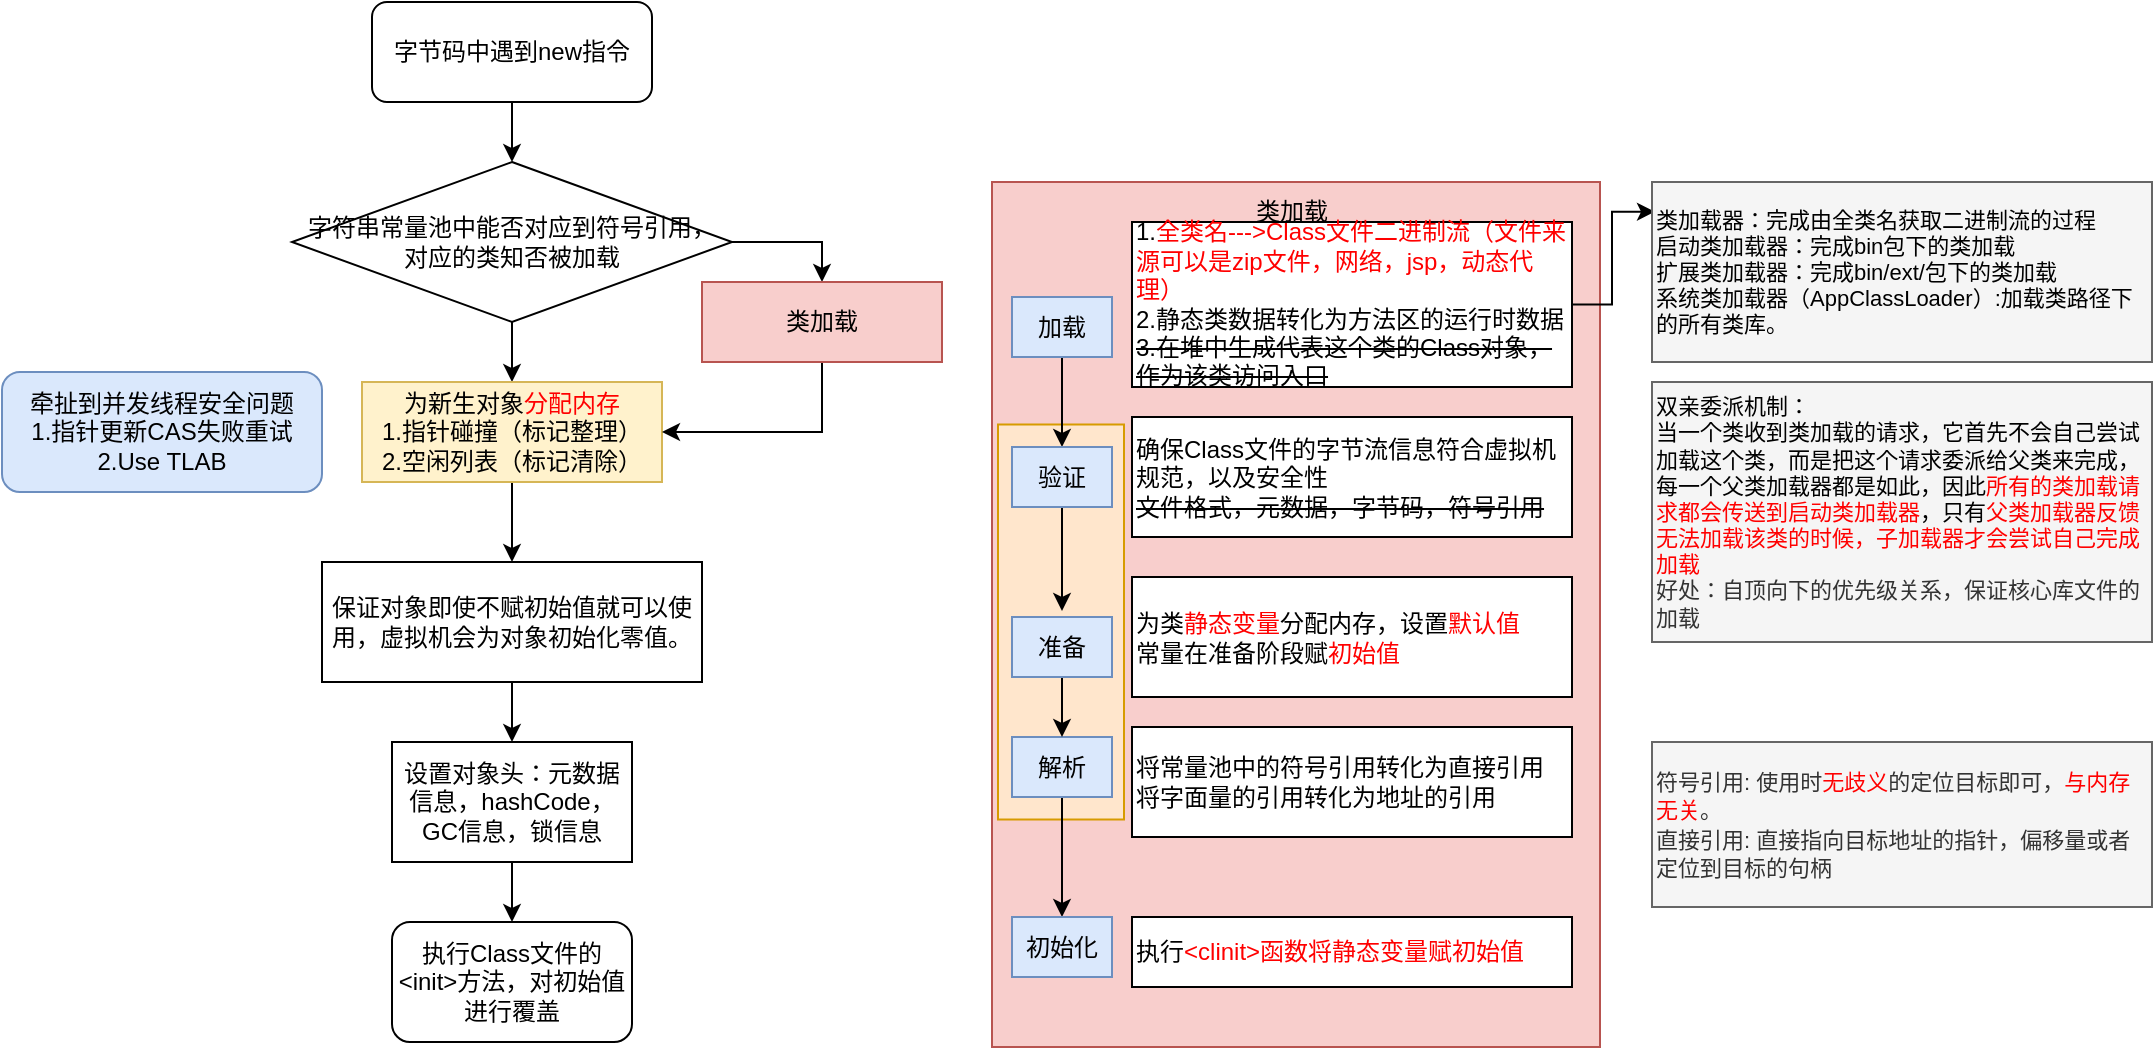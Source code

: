 <mxfile version="17.4.4" type="github">
  <diagram id="YeLT6GVh3PedhH0xsYGV" name="Page-1">
    <mxGraphModel dx="813" dy="454" grid="1" gridSize="10" guides="1" tooltips="1" connect="1" arrows="1" fold="1" page="1" pageScale="1" pageWidth="850" pageHeight="1100" math="0" shadow="0">
      <root>
        <mxCell id="0" />
        <mxCell id="1" parent="0" />
        <mxCell id="Psn35w7AXA0jimtYUnMg-16" value="" style="rounded=0;whiteSpace=wrap;html=1;fontSize=12;fillColor=#f8cecc;strokeColor=#b85450;" parent="1" vertex="1">
          <mxGeometry x="570" y="150" width="304" height="432.5" as="geometry" />
        </mxCell>
        <mxCell id="Psn35w7AXA0jimtYUnMg-41" value="" style="rounded=0;whiteSpace=wrap;html=1;fontSize=12;fillColor=#ffe6cc;strokeColor=#d79b00;" parent="1" vertex="1">
          <mxGeometry x="573" y="271.25" width="63" height="197.5" as="geometry" />
        </mxCell>
        <mxCell id="Psn35w7AXA0jimtYUnMg-3" style="edgeStyle=orthogonalEdgeStyle;rounded=0;orthogonalLoop=1;jettySize=auto;html=1;exitX=0.5;exitY=1;exitDx=0;exitDy=0;fontSize=12;" parent="1" source="Psn35w7AXA0jimtYUnMg-1" target="Psn35w7AXA0jimtYUnMg-2" edge="1">
          <mxGeometry relative="1" as="geometry" />
        </mxCell>
        <mxCell id="Psn35w7AXA0jimtYUnMg-1" value="字节码中遇到new指令" style="rounded=1;whiteSpace=wrap;html=1;" parent="1" vertex="1">
          <mxGeometry x="260" y="60" width="140" height="50" as="geometry" />
        </mxCell>
        <mxCell id="Psn35w7AXA0jimtYUnMg-11" style="edgeStyle=orthogonalEdgeStyle;rounded=0;orthogonalLoop=1;jettySize=auto;html=1;exitX=1;exitY=0.5;exitDx=0;exitDy=0;entryX=0.5;entryY=0;entryDx=0;entryDy=0;fontSize=12;fontColor=#FF0000;" parent="1" source="Psn35w7AXA0jimtYUnMg-2" target="Psn35w7AXA0jimtYUnMg-9" edge="1">
          <mxGeometry relative="1" as="geometry" />
        </mxCell>
        <mxCell id="Psn35w7AXA0jimtYUnMg-13" style="edgeStyle=orthogonalEdgeStyle;rounded=0;orthogonalLoop=1;jettySize=auto;html=1;exitX=0.5;exitY=1;exitDx=0;exitDy=0;entryX=0.5;entryY=0;entryDx=0;entryDy=0;fontSize=12;fontColor=#000000;" parent="1" source="Psn35w7AXA0jimtYUnMg-2" target="Psn35w7AXA0jimtYUnMg-6" edge="1">
          <mxGeometry relative="1" as="geometry" />
        </mxCell>
        <mxCell id="Psn35w7AXA0jimtYUnMg-2" value="&lt;font style=&quot;font-size: 12px&quot;&gt;字符串常量池中能否对应到符号引用，&lt;br&gt;对应的类知否被加载&lt;br&gt;&lt;/font&gt;" style="rhombus;whiteSpace=wrap;html=1;" parent="1" vertex="1">
          <mxGeometry x="220" y="140" width="220" height="80" as="geometry" />
        </mxCell>
        <mxCell id="Psn35w7AXA0jimtYUnMg-15" style="edgeStyle=orthogonalEdgeStyle;rounded=0;orthogonalLoop=1;jettySize=auto;html=1;exitX=0.5;exitY=1;exitDx=0;exitDy=0;entryX=0.5;entryY=0;entryDx=0;entryDy=0;fontSize=12;fontColor=#000000;" parent="1" source="Psn35w7AXA0jimtYUnMg-6" target="Psn35w7AXA0jimtYUnMg-14" edge="1">
          <mxGeometry relative="1" as="geometry" />
        </mxCell>
        <mxCell id="Psn35w7AXA0jimtYUnMg-6" value="为新生对象&lt;font color=&quot;#ff0000&quot;&gt;分配内存&lt;/font&gt;&lt;br&gt;1.指针碰撞（标记整理）&lt;br&gt;2.空闲列表（标记清除）" style="rounded=0;whiteSpace=wrap;html=1;fontSize=12;fillColor=#fff2cc;strokeColor=#d6b656;" parent="1" vertex="1">
          <mxGeometry x="255" y="250" width="150" height="50" as="geometry" />
        </mxCell>
        <mxCell id="Psn35w7AXA0jimtYUnMg-7" value="牵扯到并发线程安全问题&lt;br&gt;1.指针更新CAS失败重试&lt;br&gt;2.Use TLAB" style="rounded=1;whiteSpace=wrap;html=1;fontSize=12;fillColor=#dae8fc;strokeColor=#6c8ebf;" parent="1" vertex="1">
          <mxGeometry x="75" y="245" width="160" height="60" as="geometry" />
        </mxCell>
        <mxCell id="Psn35w7AXA0jimtYUnMg-12" style="edgeStyle=orthogonalEdgeStyle;rounded=0;orthogonalLoop=1;jettySize=auto;html=1;exitX=0.5;exitY=1;exitDx=0;exitDy=0;entryX=1;entryY=0.5;entryDx=0;entryDy=0;fontSize=12;fontColor=#FF0000;" parent="1" source="Psn35w7AXA0jimtYUnMg-9" target="Psn35w7AXA0jimtYUnMg-6" edge="1">
          <mxGeometry relative="1" as="geometry" />
        </mxCell>
        <mxCell id="Psn35w7AXA0jimtYUnMg-9" value="&lt;font color=&quot;#000000&quot;&gt;类加载&lt;/font&gt;" style="rounded=0;whiteSpace=wrap;html=1;fontSize=12;fillColor=#f8cecc;strokeColor=#b85450;" parent="1" vertex="1">
          <mxGeometry x="425" y="200" width="120" height="40" as="geometry" />
        </mxCell>
        <mxCell id="Psn35w7AXA0jimtYUnMg-19" style="edgeStyle=orthogonalEdgeStyle;rounded=0;orthogonalLoop=1;jettySize=auto;html=1;exitX=0.5;exitY=1;exitDx=0;exitDy=0;entryX=0.5;entryY=0;entryDx=0;entryDy=0;fontSize=12;fontColor=#000000;" parent="1" source="Psn35w7AXA0jimtYUnMg-14" target="Psn35w7AXA0jimtYUnMg-18" edge="1">
          <mxGeometry relative="1" as="geometry" />
        </mxCell>
        <mxCell id="Psn35w7AXA0jimtYUnMg-14" value="保证对象即使不赋初始值就可以使用，虚拟机会为对象初始化零值。" style="rounded=0;whiteSpace=wrap;html=1;fontSize=12;fontColor=#000000;" parent="1" vertex="1">
          <mxGeometry x="235" y="340" width="190" height="60" as="geometry" />
        </mxCell>
        <mxCell id="Psn35w7AXA0jimtYUnMg-17" value="类加载" style="text;html=1;strokeColor=none;fillColor=none;align=center;verticalAlign=middle;whiteSpace=wrap;rounded=0;fontSize=12;fontColor=#000000;" parent="1" vertex="1">
          <mxGeometry x="690" y="150" width="60" height="30" as="geometry" />
        </mxCell>
        <mxCell id="Psn35w7AXA0jimtYUnMg-21" style="edgeStyle=orthogonalEdgeStyle;rounded=0;orthogonalLoop=1;jettySize=auto;html=1;exitX=0.5;exitY=1;exitDx=0;exitDy=0;entryX=0.5;entryY=0;entryDx=0;entryDy=0;fontSize=12;fontColor=#000000;" parent="1" source="Psn35w7AXA0jimtYUnMg-18" target="Psn35w7AXA0jimtYUnMg-20" edge="1">
          <mxGeometry relative="1" as="geometry" />
        </mxCell>
        <mxCell id="Psn35w7AXA0jimtYUnMg-18" value="设置对象头：元数据信息，hashCode，GC信息，锁信息" style="rounded=0;whiteSpace=wrap;html=1;fontSize=12;fontColor=#000000;" parent="1" vertex="1">
          <mxGeometry x="270" y="430" width="120" height="60" as="geometry" />
        </mxCell>
        <mxCell id="Psn35w7AXA0jimtYUnMg-20" value="执行Class文件的&amp;lt;init&amp;gt;方法，对初始值进行覆盖" style="rounded=1;whiteSpace=wrap;html=1;fontSize=12;fontColor=#000000;" parent="1" vertex="1">
          <mxGeometry x="270" y="520" width="120" height="60" as="geometry" />
        </mxCell>
        <mxCell id="Psn35w7AXA0jimtYUnMg-27" style="edgeStyle=orthogonalEdgeStyle;rounded=0;orthogonalLoop=1;jettySize=auto;html=1;exitX=0.5;exitY=1;exitDx=0;exitDy=0;fontSize=12;fontColor=#000000;" parent="1" source="Psn35w7AXA0jimtYUnMg-22" target="Psn35w7AXA0jimtYUnMg-24" edge="1">
          <mxGeometry relative="1" as="geometry" />
        </mxCell>
        <mxCell id="Psn35w7AXA0jimtYUnMg-22" value="加载" style="rounded=0;whiteSpace=wrap;html=1;fontSize=12;fillColor=#dae8fc;strokeColor=#6c8ebf;" parent="1" vertex="1">
          <mxGeometry x="580" y="207.5" width="50" height="30" as="geometry" />
        </mxCell>
        <mxCell id="Psn35w7AXA0jimtYUnMg-47" style="edgeStyle=orthogonalEdgeStyle;rounded=0;orthogonalLoop=1;jettySize=auto;html=1;exitX=1;exitY=0.5;exitDx=0;exitDy=0;entryX=0.006;entryY=0.165;entryDx=0;entryDy=0;entryPerimeter=0;fontSize=11;fontColor=#000000;" parent="1" source="Psn35w7AXA0jimtYUnMg-23" target="Psn35w7AXA0jimtYUnMg-45" edge="1">
          <mxGeometry relative="1" as="geometry" />
        </mxCell>
        <mxCell id="Psn35w7AXA0jimtYUnMg-23" value="1.&lt;font color=&quot;#ff0000&quot;&gt;全类名---&amp;gt;Class文件二进制流（文件来源可以是zip文件，网络，jsp，动态代理）&lt;/font&gt;&lt;br&gt;2.静态类数据转化为方法区的运行时数据&lt;br&gt;&lt;strike&gt;3.在堆中生成代表这个类的Class对象，作为该类访问入口&lt;/strike&gt;" style="rounded=0;whiteSpace=wrap;html=1;fontSize=12;fontColor=#000000;align=left;" parent="1" vertex="1">
          <mxGeometry x="640" y="170" width="220" height="82.5" as="geometry" />
        </mxCell>
        <mxCell id="Psn35w7AXA0jimtYUnMg-24" value="验证" style="rounded=0;whiteSpace=wrap;html=1;fontSize=12;fillColor=#dae8fc;strokeColor=#6c8ebf;" parent="1" vertex="1">
          <mxGeometry x="580" y="282.5" width="50" height="30" as="geometry" />
        </mxCell>
        <mxCell id="Psn35w7AXA0jimtYUnMg-25" value="确保Class文件的字节流信息符合虚拟机规范，以及安全性&lt;br&gt;&lt;strike&gt;文件格式，元数据，字节码，符号引用&lt;/strike&gt;" style="rounded=0;whiteSpace=wrap;html=1;fontSize=12;fontColor=#000000;align=left;" parent="1" vertex="1">
          <mxGeometry x="640" y="267.5" width="220" height="60" as="geometry" />
        </mxCell>
        <mxCell id="Psn35w7AXA0jimtYUnMg-32" style="edgeStyle=orthogonalEdgeStyle;rounded=0;orthogonalLoop=1;jettySize=auto;html=1;exitX=0.5;exitY=1;exitDx=0;exitDy=0;entryX=0.5;entryY=0;entryDx=0;entryDy=0;fontSize=12;fontColor=#FF0000;" parent="1" source="Psn35w7AXA0jimtYUnMg-28" edge="1">
          <mxGeometry relative="1" as="geometry">
            <mxPoint x="605" y="364.5" as="targetPoint" />
          </mxGeometry>
        </mxCell>
        <mxCell id="Psn35w7AXA0jimtYUnMg-28" value="验证" style="rounded=0;whiteSpace=wrap;html=1;fontSize=12;fillColor=#dae8fc;strokeColor=#6c8ebf;" parent="1" vertex="1">
          <mxGeometry x="580" y="282.5" width="50" height="30" as="geometry" />
        </mxCell>
        <mxCell id="Psn35w7AXA0jimtYUnMg-31" value="为类&lt;font color=&quot;#ff0000&quot;&gt;静态变量&lt;/font&gt;分配内存，设置&lt;font color=&quot;#ff0000&quot;&gt;默认值&lt;br&gt;&lt;/font&gt;常量在准备阶段赋&lt;font color=&quot;#ff0000&quot;&gt;初始值&lt;/font&gt;" style="rounded=0;whiteSpace=wrap;html=1;fontSize=12;fontColor=#000000;align=left;" parent="1" vertex="1">
          <mxGeometry x="640" y="347.5" width="220" height="60" as="geometry" />
        </mxCell>
        <mxCell id="Psn35w7AXA0jimtYUnMg-40" style="edgeStyle=orthogonalEdgeStyle;rounded=0;orthogonalLoop=1;jettySize=auto;html=1;exitX=0.5;exitY=1;exitDx=0;exitDy=0;entryX=0.5;entryY=0;entryDx=0;entryDy=0;fontSize=12;fontColor=#FF0000;" parent="1" source="Psn35w7AXA0jimtYUnMg-33" target="Psn35w7AXA0jimtYUnMg-35" edge="1">
          <mxGeometry relative="1" as="geometry" />
        </mxCell>
        <mxCell id="Psn35w7AXA0jimtYUnMg-33" value="解析" style="rounded=0;whiteSpace=wrap;html=1;fontSize=12;fillColor=#dae8fc;strokeColor=#6c8ebf;" parent="1" vertex="1">
          <mxGeometry x="580" y="427.5" width="50" height="30" as="geometry" />
        </mxCell>
        <mxCell id="Psn35w7AXA0jimtYUnMg-38" style="edgeStyle=orthogonalEdgeStyle;rounded=0;orthogonalLoop=1;jettySize=auto;html=1;exitX=0.5;exitY=1;exitDx=0;exitDy=0;entryX=0.5;entryY=0;entryDx=0;entryDy=0;fontSize=12;fontColor=#FF0000;" parent="1" source="Psn35w7AXA0jimtYUnMg-34" target="Psn35w7AXA0jimtYUnMg-33" edge="1">
          <mxGeometry relative="1" as="geometry" />
        </mxCell>
        <mxCell id="Psn35w7AXA0jimtYUnMg-34" value="准备" style="rounded=0;whiteSpace=wrap;html=1;fontSize=12;fillColor=#dae8fc;strokeColor=#6c8ebf;" parent="1" vertex="1">
          <mxGeometry x="580" y="367.5" width="50" height="30" as="geometry" />
        </mxCell>
        <mxCell id="Psn35w7AXA0jimtYUnMg-35" value="初始化" style="rounded=0;whiteSpace=wrap;html=1;fontSize=12;fillColor=#dae8fc;strokeColor=#6c8ebf;" parent="1" vertex="1">
          <mxGeometry x="580" y="517.5" width="50" height="30" as="geometry" />
        </mxCell>
        <mxCell id="Psn35w7AXA0jimtYUnMg-36" value="将常量池中的符号引用转化为直接引用&lt;br&gt;将字面量的引用转化为地址的引用" style="rounded=0;whiteSpace=wrap;html=1;fontSize=12;fontColor=#000000;align=left;" parent="1" vertex="1">
          <mxGeometry x="640" y="422.5" width="220" height="55" as="geometry" />
        </mxCell>
        <mxCell id="Psn35w7AXA0jimtYUnMg-37" value="执行&lt;font color=&quot;#ff0000&quot;&gt;&amp;lt;clinit&amp;gt;函数将静态变量赋初始值&lt;/font&gt;" style="rounded=0;whiteSpace=wrap;html=1;fontSize=12;fontColor=#000000;align=left;" parent="1" vertex="1">
          <mxGeometry x="640" y="517.5" width="220" height="35" as="geometry" />
        </mxCell>
        <mxCell id="Psn35w7AXA0jimtYUnMg-42" value="&lt;font style=&quot;font-size: 11px&quot;&gt;符号引用: 使用时&lt;font color=&quot;#ff0000&quot;&gt;无歧义&lt;/font&gt;的定位目标即可，&lt;font color=&quot;#ff0000&quot;&gt;与内存无关&lt;/font&gt;。&lt;br style=&quot;font-size: 11px&quot;&gt;直接引用: 直接指向目标地址的指针，偏移量或者定位到目标的句柄&lt;/font&gt;" style="rounded=0;whiteSpace=wrap;html=1;fontSize=12;fontColor=#333333;fillColor=#f5f5f5;strokeColor=#666666;align=left;" parent="1" vertex="1">
          <mxGeometry x="900" y="430" width="250" height="82.5" as="geometry" />
        </mxCell>
        <mxCell id="Psn35w7AXA0jimtYUnMg-45" value="&lt;font color=&quot;#000000&quot; style=&quot;font-size: 11px&quot;&gt;类加载器：完成由全类名获取二进制流的过程&lt;br&gt;启动类加载器：完成bin包下的类加载&lt;br&gt;扩展类加载器：完成bin/ext/包下的类加载&lt;br&gt;系统类加载器（AppClassLoader）:加载类路径下的所有类库。&lt;br&gt;&lt;/font&gt;" style="rounded=0;whiteSpace=wrap;html=1;fontSize=11;fontColor=#333333;align=left;fillColor=#f5f5f5;strokeColor=#666666;" parent="1" vertex="1">
          <mxGeometry x="900" y="150" width="250" height="90" as="geometry" />
        </mxCell>
        <mxCell id="Psn35w7AXA0jimtYUnMg-48" value="&lt;font color=&quot;#000000&quot; style=&quot;font-size: 11px&quot;&gt;双亲委派机制：&lt;br&gt;当一个类收到类加载的请求，它首先不会自己尝试加载这个类，而是把这个请求委派给父类来完成，每一个父类加载器都是如此，因此&lt;/font&gt;&lt;font style=&quot;font-size: 11px&quot; color=&quot;#ff0000&quot;&gt;所有的类加载请求都会传送到启动类加载器&lt;/font&gt;&lt;font color=&quot;#000000&quot; style=&quot;font-size: 11px&quot;&gt;，只有&lt;/font&gt;&lt;font style=&quot;font-size: 11px&quot;&gt;&lt;font color=&quot;#ff0000&quot;&gt;父类加载器反馈无法加载该类的时候，子加载器才会尝试自己完成加载&lt;br&gt;&lt;/font&gt;好处：自顶向下的优先级关系，保证核心库文件的加载&lt;br&gt;&lt;/font&gt;" style="rounded=0;whiteSpace=wrap;html=1;fontSize=11;fontColor=#333333;align=left;fillColor=#f5f5f5;strokeColor=#666666;" parent="1" vertex="1">
          <mxGeometry x="900" y="250" width="250" height="130" as="geometry" />
        </mxCell>
      </root>
    </mxGraphModel>
  </diagram>
</mxfile>
